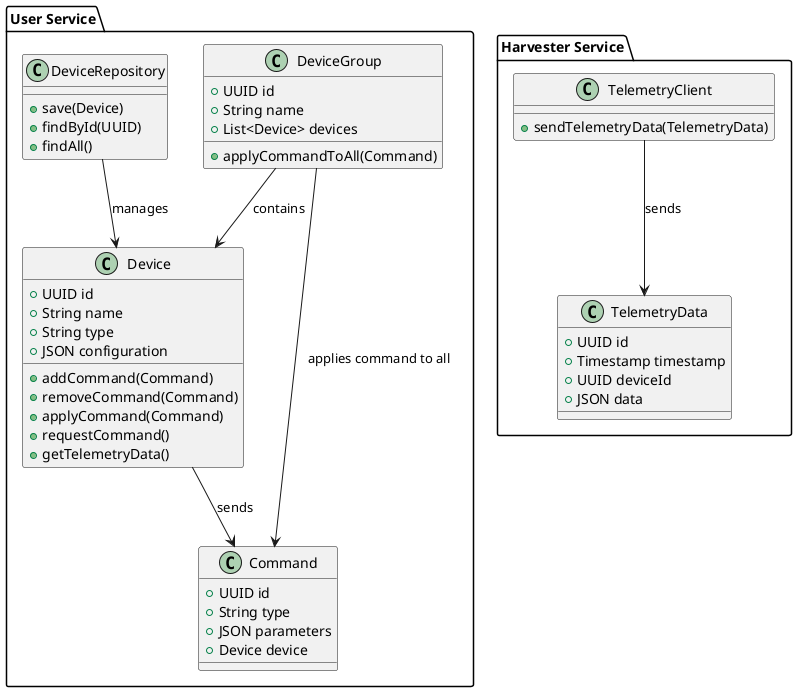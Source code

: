 @startuml

package "User Service" {
    class Device {
        +UUID id
        +String name
        +String type
        +JSON configuration
        +addCommand(Command)
        +removeCommand(Command)
        +applyCommand(Command)
        +requestCommand()
        +getTelemetryData()
    }

    class Command {
        +UUID id
        +String type
        +JSON parameters
        +Device device
    }

    class DeviceGroup {
        +UUID id
        +String name
        +List<Device> devices
        +applyCommandToAll(Command)
    }

    class DeviceRepository {
        +save(Device)
        +findById(UUID)
        +findAll()
    }

    Device --> Command : "sends"
    DeviceGroup --> Device : "contains"
    DeviceGroup --> Command : "applies command to all"
    DeviceRepository --> Device : "manages"
}

package "Harvester Service" {

    class TelemetryClient {
        +sendTelemetryData(TelemetryData)
    }

    class TelemetryData {
        +UUID id
        +Timestamp timestamp
        +UUID deviceId
        +JSON data
    }

    TelemetryClient --> TelemetryData : "sends"
}

@enduml